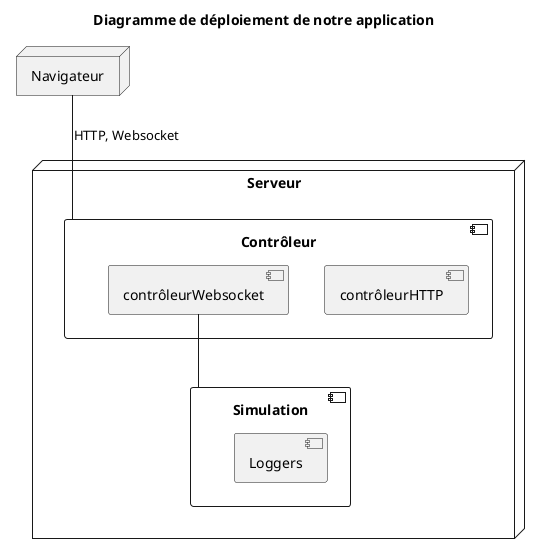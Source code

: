 @startuml

title Diagramme de déploiement de notre application

node Navigateur {

}

node Serveur {
    component Contrôleur {
        component contrôleurHTTP
        component contrôleurWebsocket
    }
    component Simulation {
        component Loggers
    }

    contrôleurWebsocket -- Simulation
}

Navigateur -- Contrôleur : HTTP, Websocket

@enduml